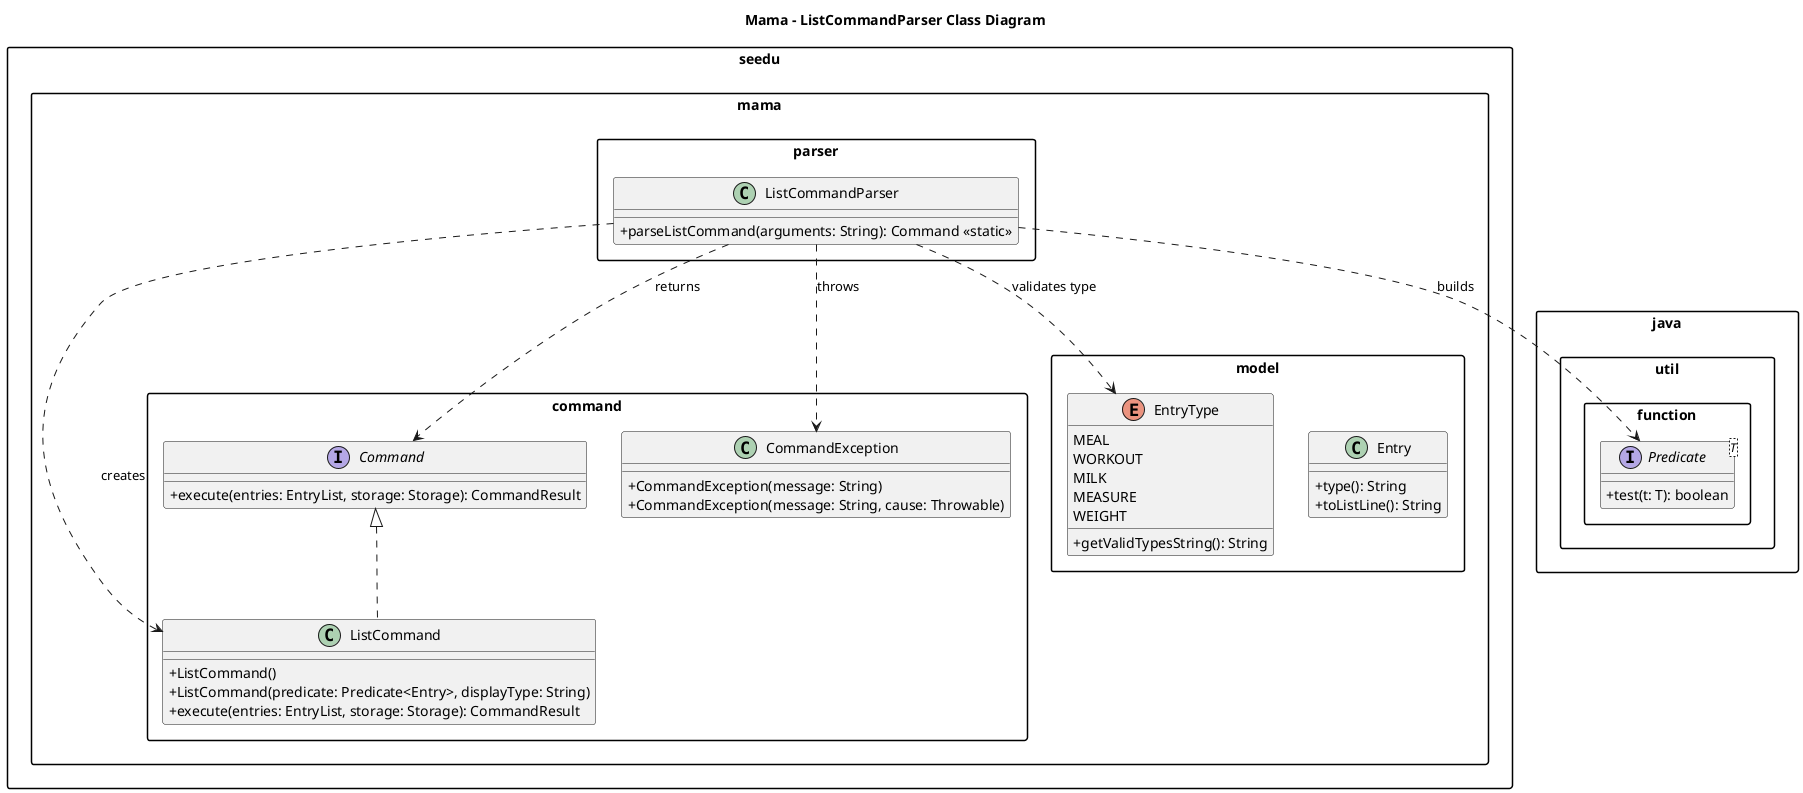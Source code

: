 @startuml
title Mama – ListCommandParser Class Diagram

skinparam classAttributeIconSize 0
skinparam packageStyle rectangle

package "seedu.mama.parser" {
  class ListCommandParser {
    +parseListCommand(arguments: String): Command <<static>>
  }
}

package "seedu.mama.command" {
  interface Command {
    +execute(entries: EntryList, storage: Storage): CommandResult
  }

  class ListCommand implements Command {
    +ListCommand()
    +ListCommand(predicate: Predicate<Entry>, displayType: String)
    +execute(entries: EntryList, storage: Storage): CommandResult
  }

  class CommandException {
    +CommandException(message: String)
    +CommandException(message: String, cause: Throwable)
  }
}

package "seedu.mama.model" {
  class Entry {
    +type(): String
    +toListLine(): String
  }

  enum EntryType {
    MEAL
    WORKOUT
    MILK
    MEASURE
    WEIGHT
    +getValidTypesString(): String
  }
}

package "java.util.function" {
  interface Predicate<T> {
    +test(t: T): boolean
  }
}

' Relationships
ListCommandParser ..> ListCommand : creates
ListCommandParser ..> Predicate : builds
ListCommandParser ..> EntryType : validates type
ListCommandParser ..> CommandException : throws
ListCommandParser ..> Command : returns
@enduml